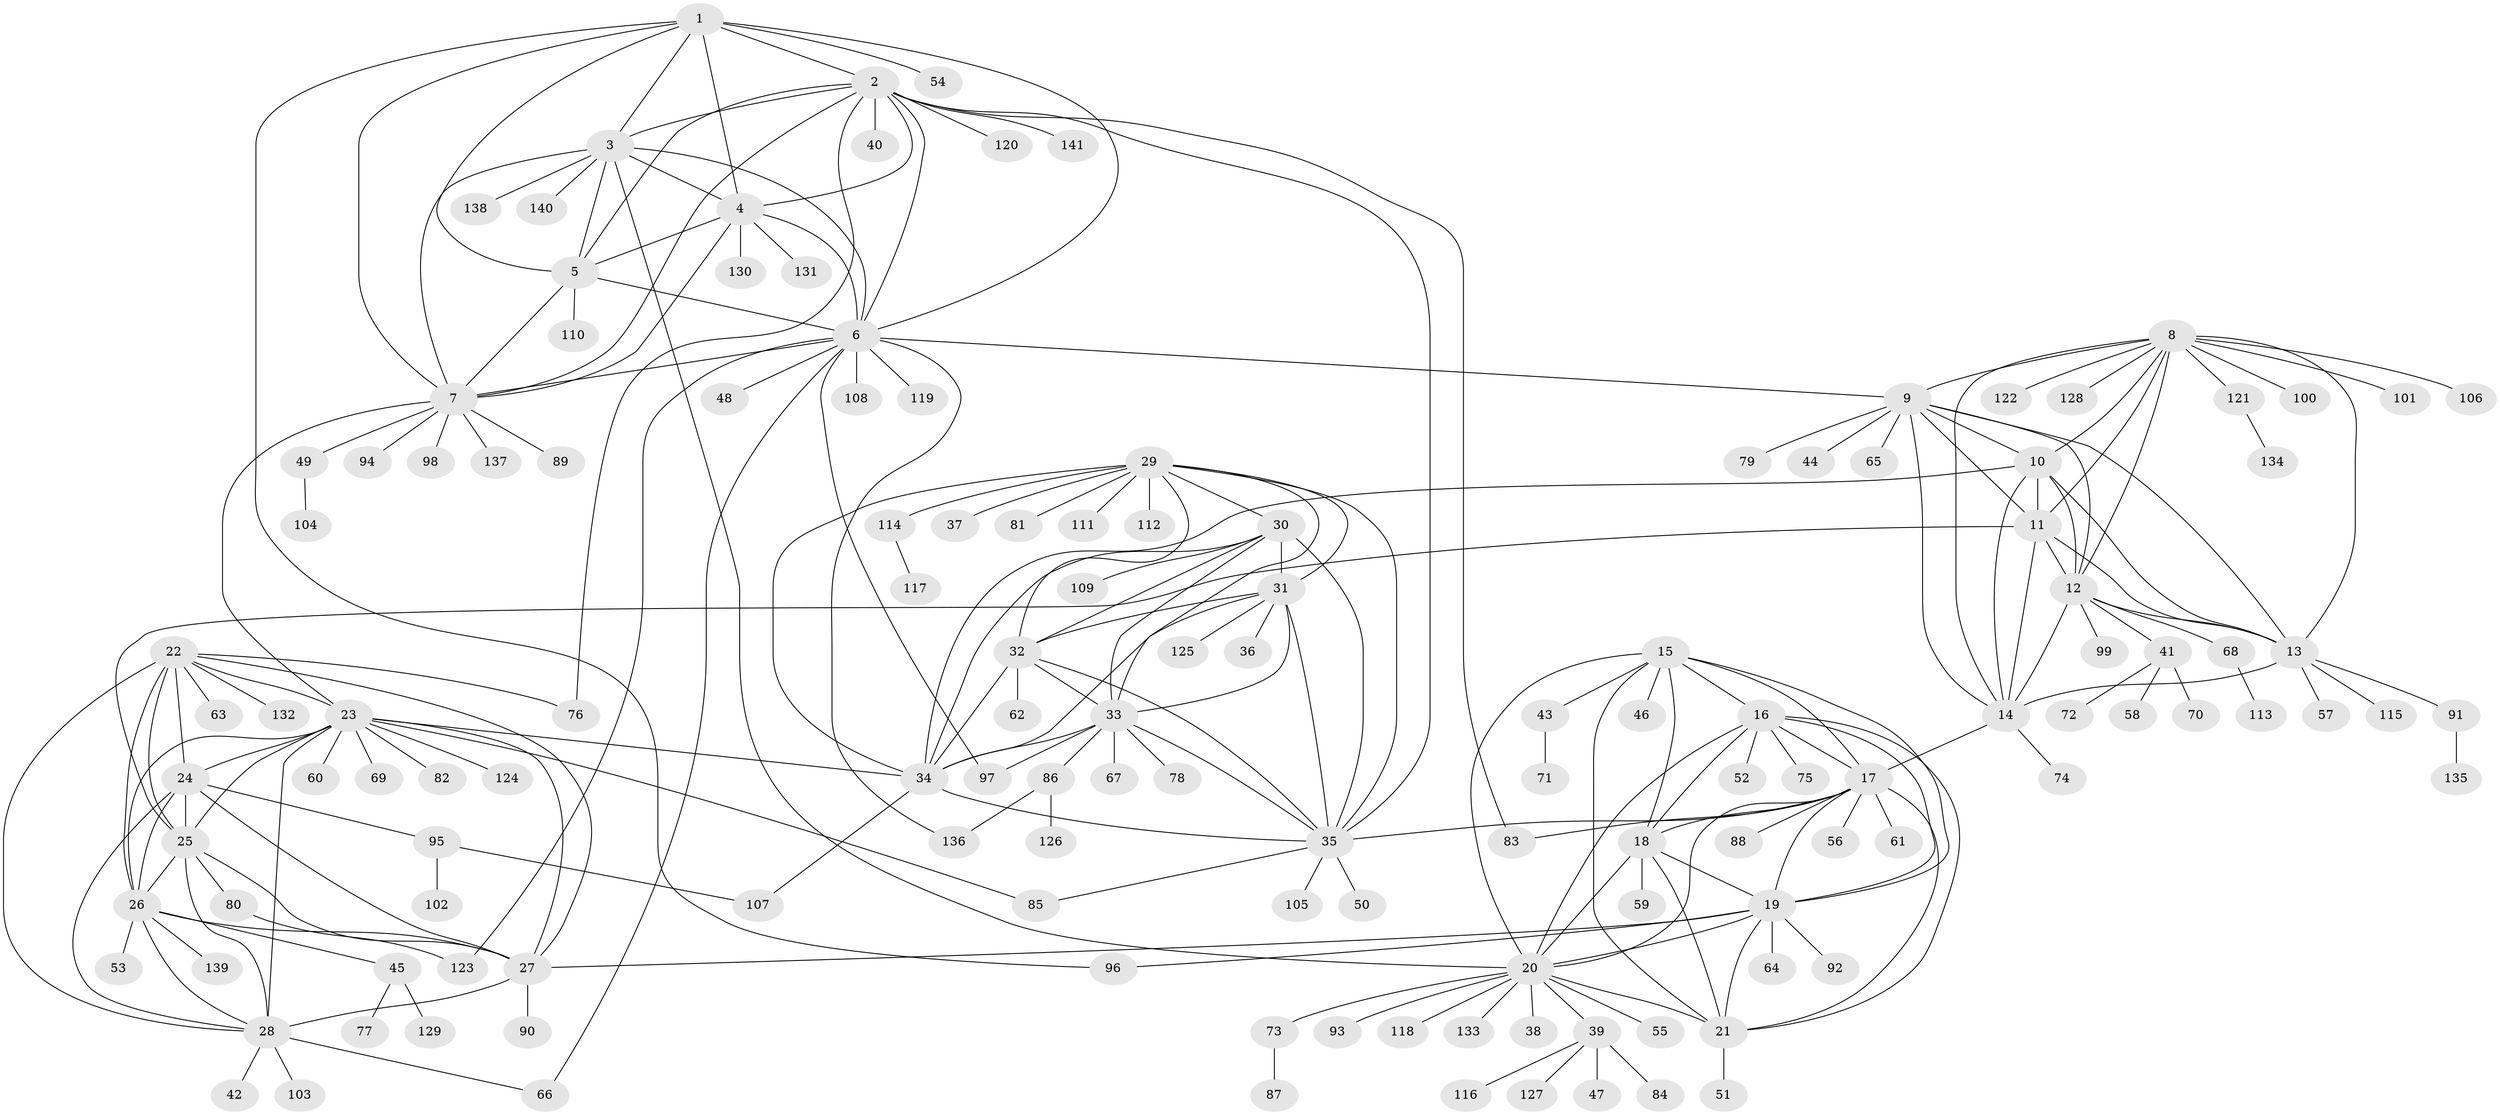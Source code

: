 // coarse degree distribution, {9: 0.02727272727272727, 10: 0.01818181818181818, 12: 0.00909090909090909, 5: 0.02727272727272727, 11: 0.02727272727272727, 6: 0.05454545454545454, 14: 0.01818181818181818, 4: 0.02727272727272727, 7: 0.00909090909090909, 15: 0.00909090909090909, 8: 0.01818181818181818, 1: 0.6636363636363637, 3: 0.01818181818181818, 2: 0.07272727272727272}
// Generated by graph-tools (version 1.1) at 2025/42/03/06/25 10:42:12]
// undirected, 141 vertices, 230 edges
graph export_dot {
graph [start="1"]
  node [color=gray90,style=filled];
  1;
  2;
  3;
  4;
  5;
  6;
  7;
  8;
  9;
  10;
  11;
  12;
  13;
  14;
  15;
  16;
  17;
  18;
  19;
  20;
  21;
  22;
  23;
  24;
  25;
  26;
  27;
  28;
  29;
  30;
  31;
  32;
  33;
  34;
  35;
  36;
  37;
  38;
  39;
  40;
  41;
  42;
  43;
  44;
  45;
  46;
  47;
  48;
  49;
  50;
  51;
  52;
  53;
  54;
  55;
  56;
  57;
  58;
  59;
  60;
  61;
  62;
  63;
  64;
  65;
  66;
  67;
  68;
  69;
  70;
  71;
  72;
  73;
  74;
  75;
  76;
  77;
  78;
  79;
  80;
  81;
  82;
  83;
  84;
  85;
  86;
  87;
  88;
  89;
  90;
  91;
  92;
  93;
  94;
  95;
  96;
  97;
  98;
  99;
  100;
  101;
  102;
  103;
  104;
  105;
  106;
  107;
  108;
  109;
  110;
  111;
  112;
  113;
  114;
  115;
  116;
  117;
  118;
  119;
  120;
  121;
  122;
  123;
  124;
  125;
  126;
  127;
  128;
  129;
  130;
  131;
  132;
  133;
  134;
  135;
  136;
  137;
  138;
  139;
  140;
  141;
  1 -- 2;
  1 -- 3;
  1 -- 4;
  1 -- 5;
  1 -- 6;
  1 -- 7;
  1 -- 54;
  1 -- 96;
  2 -- 3;
  2 -- 4;
  2 -- 5;
  2 -- 6;
  2 -- 7;
  2 -- 35;
  2 -- 40;
  2 -- 76;
  2 -- 83;
  2 -- 120;
  2 -- 141;
  3 -- 4;
  3 -- 5;
  3 -- 6;
  3 -- 7;
  3 -- 20;
  3 -- 138;
  3 -- 140;
  4 -- 5;
  4 -- 6;
  4 -- 7;
  4 -- 130;
  4 -- 131;
  5 -- 6;
  5 -- 7;
  5 -- 110;
  6 -- 7;
  6 -- 9;
  6 -- 48;
  6 -- 66;
  6 -- 97;
  6 -- 108;
  6 -- 119;
  6 -- 123;
  6 -- 136;
  7 -- 23;
  7 -- 49;
  7 -- 89;
  7 -- 94;
  7 -- 98;
  7 -- 137;
  8 -- 9;
  8 -- 10;
  8 -- 11;
  8 -- 12;
  8 -- 13;
  8 -- 14;
  8 -- 100;
  8 -- 101;
  8 -- 106;
  8 -- 121;
  8 -- 122;
  8 -- 128;
  9 -- 10;
  9 -- 11;
  9 -- 12;
  9 -- 13;
  9 -- 14;
  9 -- 44;
  9 -- 65;
  9 -- 79;
  10 -- 11;
  10 -- 12;
  10 -- 13;
  10 -- 14;
  10 -- 34;
  11 -- 12;
  11 -- 13;
  11 -- 14;
  11 -- 25;
  12 -- 13;
  12 -- 14;
  12 -- 41;
  12 -- 68;
  12 -- 99;
  13 -- 14;
  13 -- 57;
  13 -- 91;
  13 -- 115;
  14 -- 17;
  14 -- 74;
  15 -- 16;
  15 -- 17;
  15 -- 18;
  15 -- 19;
  15 -- 20;
  15 -- 21;
  15 -- 43;
  15 -- 46;
  16 -- 17;
  16 -- 18;
  16 -- 19;
  16 -- 20;
  16 -- 21;
  16 -- 52;
  16 -- 75;
  17 -- 18;
  17 -- 19;
  17 -- 20;
  17 -- 21;
  17 -- 35;
  17 -- 56;
  17 -- 61;
  17 -- 83;
  17 -- 88;
  18 -- 19;
  18 -- 20;
  18 -- 21;
  18 -- 59;
  19 -- 20;
  19 -- 21;
  19 -- 27;
  19 -- 64;
  19 -- 92;
  19 -- 96;
  20 -- 21;
  20 -- 38;
  20 -- 39;
  20 -- 55;
  20 -- 73;
  20 -- 93;
  20 -- 118;
  20 -- 133;
  21 -- 51;
  22 -- 23;
  22 -- 24;
  22 -- 25;
  22 -- 26;
  22 -- 27;
  22 -- 28;
  22 -- 63;
  22 -- 76;
  22 -- 132;
  23 -- 24;
  23 -- 25;
  23 -- 26;
  23 -- 27;
  23 -- 28;
  23 -- 34;
  23 -- 60;
  23 -- 69;
  23 -- 82;
  23 -- 85;
  23 -- 124;
  24 -- 25;
  24 -- 26;
  24 -- 27;
  24 -- 28;
  24 -- 95;
  25 -- 26;
  25 -- 27;
  25 -- 28;
  25 -- 80;
  26 -- 27;
  26 -- 28;
  26 -- 45;
  26 -- 53;
  26 -- 139;
  27 -- 28;
  27 -- 90;
  28 -- 42;
  28 -- 66;
  28 -- 103;
  29 -- 30;
  29 -- 31;
  29 -- 32;
  29 -- 33;
  29 -- 34;
  29 -- 35;
  29 -- 37;
  29 -- 81;
  29 -- 111;
  29 -- 112;
  29 -- 114;
  30 -- 31;
  30 -- 32;
  30 -- 33;
  30 -- 34;
  30 -- 35;
  30 -- 109;
  31 -- 32;
  31 -- 33;
  31 -- 34;
  31 -- 35;
  31 -- 36;
  31 -- 125;
  32 -- 33;
  32 -- 34;
  32 -- 35;
  32 -- 62;
  33 -- 34;
  33 -- 35;
  33 -- 67;
  33 -- 78;
  33 -- 86;
  33 -- 97;
  34 -- 35;
  34 -- 107;
  35 -- 50;
  35 -- 85;
  35 -- 105;
  39 -- 47;
  39 -- 84;
  39 -- 116;
  39 -- 127;
  41 -- 58;
  41 -- 70;
  41 -- 72;
  43 -- 71;
  45 -- 77;
  45 -- 129;
  49 -- 104;
  68 -- 113;
  73 -- 87;
  80 -- 123;
  86 -- 126;
  86 -- 136;
  91 -- 135;
  95 -- 102;
  95 -- 107;
  114 -- 117;
  121 -- 134;
}
